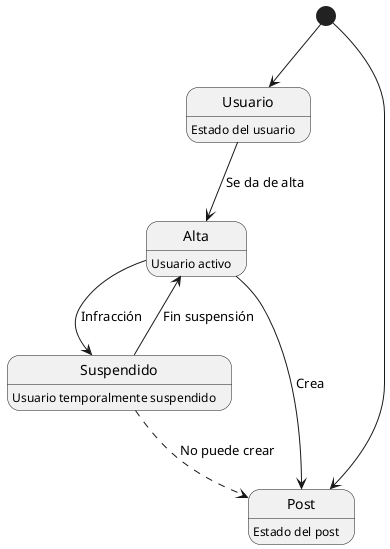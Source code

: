 @startuml
[*] --> Usuario
Usuario : Estado del usuario
Usuario --> Alta : Se da de alta
Alta : Usuario activo
Alta --> Suspendido : Infracción
Suspendido --> Alta : Fin suspensión
Suspendido : Usuario temporalmente suspendido


[*] --> Post
Alta --> Post: Crea
Suspendido -[dashed]-> Post: No puede crear
Post : Estado del post

@enduml